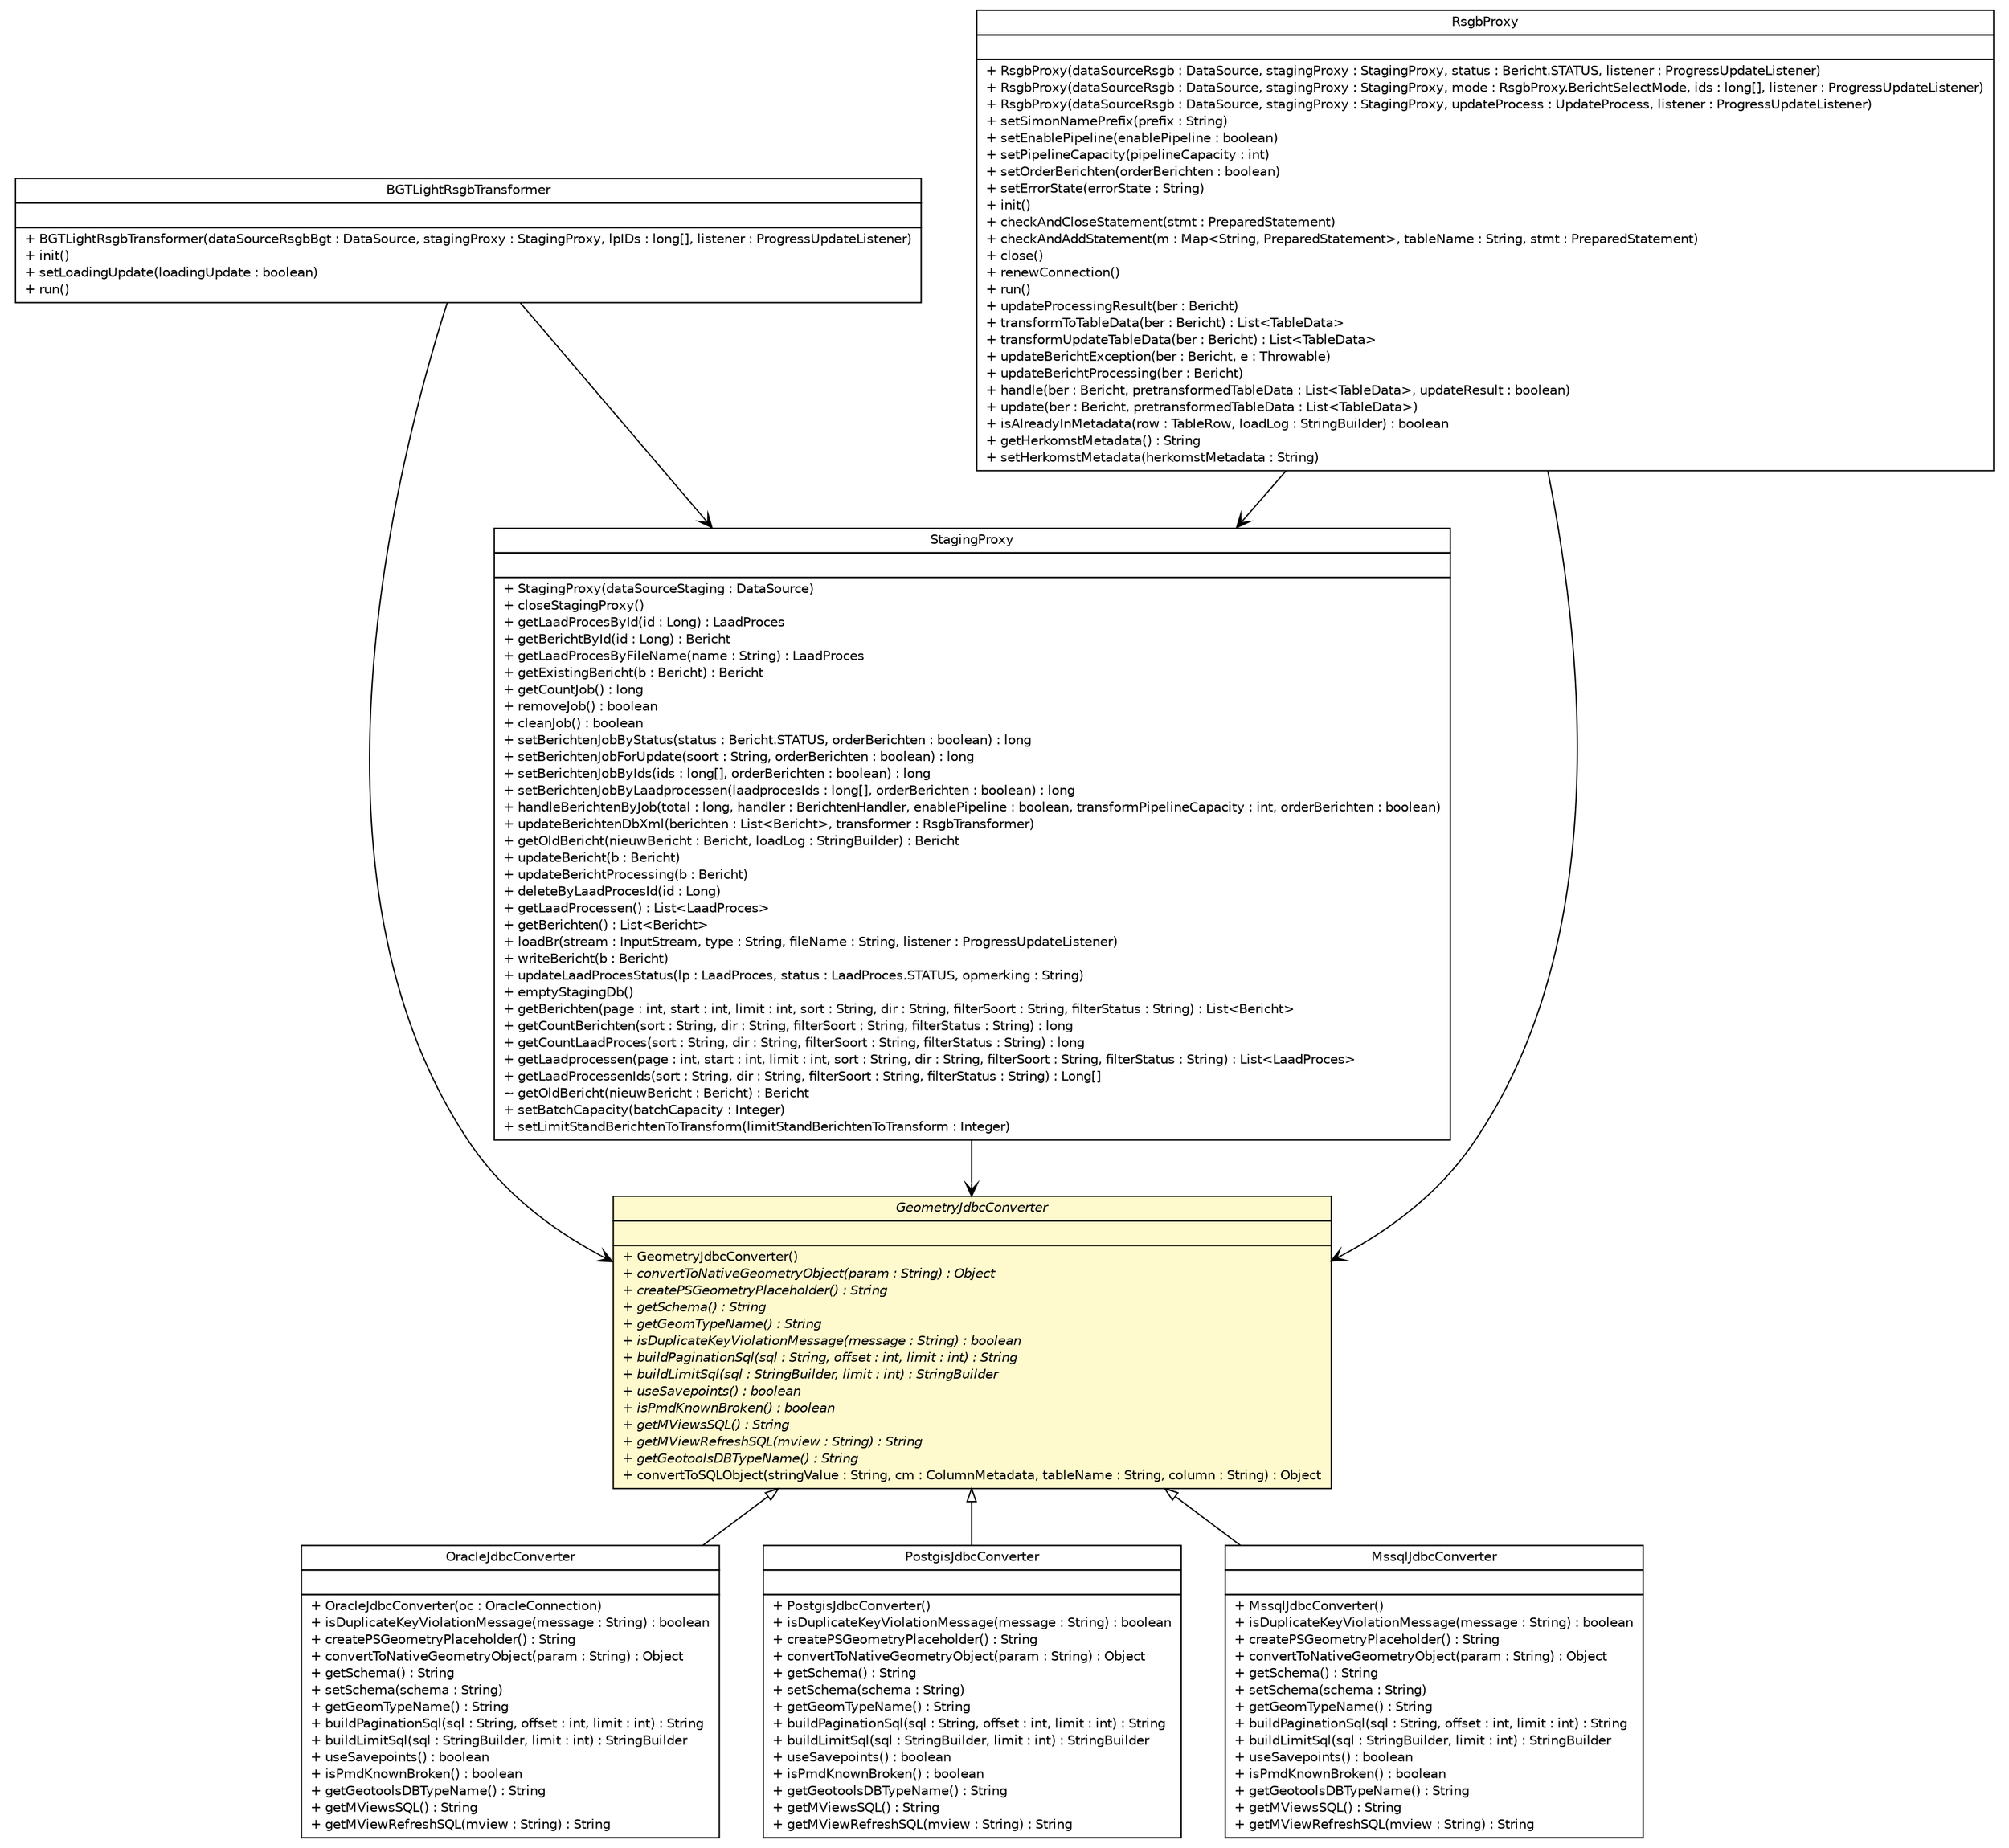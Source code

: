 #!/usr/local/bin/dot
#
# Class diagram 
# Generated by UMLGraph version R5_6-24-gf6e263 (http://www.umlgraph.org/)
#

digraph G {
	edge [fontname="Helvetica",fontsize=10,labelfontname="Helvetica",labelfontsize=10];
	node [fontname="Helvetica",fontsize=10,shape=plaintext];
	nodesep=0.25;
	ranksep=0.5;
	// nl.b3p.brmo.loader.util.BGTLightRsgbTransformer
	c1586 [label=<<table title="nl.b3p.brmo.loader.util.BGTLightRsgbTransformer" border="0" cellborder="1" cellspacing="0" cellpadding="2" port="p" href="../util/BGTLightRsgbTransformer.html">
		<tr><td><table border="0" cellspacing="0" cellpadding="1">
<tr><td align="center" balign="center"> BGTLightRsgbTransformer </td></tr>
		</table></td></tr>
		<tr><td><table border="0" cellspacing="0" cellpadding="1">
<tr><td align="left" balign="left">  </td></tr>
		</table></td></tr>
		<tr><td><table border="0" cellspacing="0" cellpadding="1">
<tr><td align="left" balign="left"> + BGTLightRsgbTransformer(dataSourceRsgbBgt : DataSource, stagingProxy : StagingProxy, lpIDs : long[], listener : ProgressUpdateListener) </td></tr>
<tr><td align="left" balign="left"> + init() </td></tr>
<tr><td align="left" balign="left"> + setLoadingUpdate(loadingUpdate : boolean) </td></tr>
<tr><td align="left" balign="left"> + run() </td></tr>
		</table></td></tr>
		</table>>, URL="../util/BGTLightRsgbTransformer.html", fontname="Helvetica", fontcolor="black", fontsize=10.0];
	// nl.b3p.brmo.loader.RsgbProxy
	c1590 [label=<<table title="nl.b3p.brmo.loader.RsgbProxy" border="0" cellborder="1" cellspacing="0" cellpadding="2" port="p" href="../RsgbProxy.html">
		<tr><td><table border="0" cellspacing="0" cellpadding="1">
<tr><td align="center" balign="center"> RsgbProxy </td></tr>
		</table></td></tr>
		<tr><td><table border="0" cellspacing="0" cellpadding="1">
<tr><td align="left" balign="left">  </td></tr>
		</table></td></tr>
		<tr><td><table border="0" cellspacing="0" cellpadding="1">
<tr><td align="left" balign="left"> + RsgbProxy(dataSourceRsgb : DataSource, stagingProxy : StagingProxy, status : Bericht.STATUS, listener : ProgressUpdateListener) </td></tr>
<tr><td align="left" balign="left"> + RsgbProxy(dataSourceRsgb : DataSource, stagingProxy : StagingProxy, mode : RsgbProxy.BerichtSelectMode, ids : long[], listener : ProgressUpdateListener) </td></tr>
<tr><td align="left" balign="left"> + RsgbProxy(dataSourceRsgb : DataSource, stagingProxy : StagingProxy, updateProcess : UpdateProcess, listener : ProgressUpdateListener) </td></tr>
<tr><td align="left" balign="left"> + setSimonNamePrefix(prefix : String) </td></tr>
<tr><td align="left" balign="left"> + setEnablePipeline(enablePipeline : boolean) </td></tr>
<tr><td align="left" balign="left"> + setPipelineCapacity(pipelineCapacity : int) </td></tr>
<tr><td align="left" balign="left"> + setOrderBerichten(orderBerichten : boolean) </td></tr>
<tr><td align="left" balign="left"> + setErrorState(errorState : String) </td></tr>
<tr><td align="left" balign="left"> + init() </td></tr>
<tr><td align="left" balign="left"> + checkAndCloseStatement(stmt : PreparedStatement) </td></tr>
<tr><td align="left" balign="left"> + checkAndAddStatement(m : Map&lt;String, PreparedStatement&gt;, tableName : String, stmt : PreparedStatement) </td></tr>
<tr><td align="left" balign="left"> + close() </td></tr>
<tr><td align="left" balign="left"> + renewConnection() </td></tr>
<tr><td align="left" balign="left"> + run() </td></tr>
<tr><td align="left" balign="left"> + updateProcessingResult(ber : Bericht) </td></tr>
<tr><td align="left" balign="left"> + transformToTableData(ber : Bericht) : List&lt;TableData&gt; </td></tr>
<tr><td align="left" balign="left"> + transformUpdateTableData(ber : Bericht) : List&lt;TableData&gt; </td></tr>
<tr><td align="left" balign="left"> + updateBerichtException(ber : Bericht, e : Throwable) </td></tr>
<tr><td align="left" balign="left"> + updateBerichtProcessing(ber : Bericht) </td></tr>
<tr><td align="left" balign="left"> + handle(ber : Bericht, pretransformedTableData : List&lt;TableData&gt;, updateResult : boolean) </td></tr>
<tr><td align="left" balign="left"> + update(ber : Bericht, pretransformedTableData : List&lt;TableData&gt;) </td></tr>
<tr><td align="left" balign="left"> + isAlreadyInMetadata(row : TableRow, loadLog : StringBuilder) : boolean </td></tr>
<tr><td align="left" balign="left"> + getHerkomstMetadata() : String </td></tr>
<tr><td align="left" balign="left"> + setHerkomstMetadata(herkomstMetadata : String) </td></tr>
		</table></td></tr>
		</table>>, URL="../RsgbProxy.html", fontname="Helvetica", fontcolor="black", fontsize=10.0];
	// nl.b3p.brmo.loader.StagingProxy
	c1593 [label=<<table title="nl.b3p.brmo.loader.StagingProxy" border="0" cellborder="1" cellspacing="0" cellpadding="2" port="p" href="../StagingProxy.html">
		<tr><td><table border="0" cellspacing="0" cellpadding="1">
<tr><td align="center" balign="center"> StagingProxy </td></tr>
		</table></td></tr>
		<tr><td><table border="0" cellspacing="0" cellpadding="1">
<tr><td align="left" balign="left">  </td></tr>
		</table></td></tr>
		<tr><td><table border="0" cellspacing="0" cellpadding="1">
<tr><td align="left" balign="left"> + StagingProxy(dataSourceStaging : DataSource) </td></tr>
<tr><td align="left" balign="left"> + closeStagingProxy() </td></tr>
<tr><td align="left" balign="left"> + getLaadProcesById(id : Long) : LaadProces </td></tr>
<tr><td align="left" balign="left"> + getBerichtById(id : Long) : Bericht </td></tr>
<tr><td align="left" balign="left"> + getLaadProcesByFileName(name : String) : LaadProces </td></tr>
<tr><td align="left" balign="left"> + getExistingBericht(b : Bericht) : Bericht </td></tr>
<tr><td align="left" balign="left"> + getCountJob() : long </td></tr>
<tr><td align="left" balign="left"> + removeJob() : boolean </td></tr>
<tr><td align="left" balign="left"> + cleanJob() : boolean </td></tr>
<tr><td align="left" balign="left"> + setBerichtenJobByStatus(status : Bericht.STATUS, orderBerichten : boolean) : long </td></tr>
<tr><td align="left" balign="left"> + setBerichtenJobForUpdate(soort : String, orderBerichten : boolean) : long </td></tr>
<tr><td align="left" balign="left"> + setBerichtenJobByIds(ids : long[], orderBerichten : boolean) : long </td></tr>
<tr><td align="left" balign="left"> + setBerichtenJobByLaadprocessen(laadprocesIds : long[], orderBerichten : boolean) : long </td></tr>
<tr><td align="left" balign="left"> + handleBerichtenByJob(total : long, handler : BerichtenHandler, enablePipeline : boolean, transformPipelineCapacity : int, orderBerichten : boolean) </td></tr>
<tr><td align="left" balign="left"> + updateBerichtenDbXml(berichten : List&lt;Bericht&gt;, transformer : RsgbTransformer) </td></tr>
<tr><td align="left" balign="left"> + getOldBericht(nieuwBericht : Bericht, loadLog : StringBuilder) : Bericht </td></tr>
<tr><td align="left" balign="left"> + updateBericht(b : Bericht) </td></tr>
<tr><td align="left" balign="left"> + updateBerichtProcessing(b : Bericht) </td></tr>
<tr><td align="left" balign="left"> + deleteByLaadProcesId(id : Long) </td></tr>
<tr><td align="left" balign="left"> + getLaadProcessen() : List&lt;LaadProces&gt; </td></tr>
<tr><td align="left" balign="left"> + getBerichten() : List&lt;Bericht&gt; </td></tr>
<tr><td align="left" balign="left"> + loadBr(stream : InputStream, type : String, fileName : String, listener : ProgressUpdateListener) </td></tr>
<tr><td align="left" balign="left"> + writeBericht(b : Bericht) </td></tr>
<tr><td align="left" balign="left"> + updateLaadProcesStatus(lp : LaadProces, status : LaadProces.STATUS, opmerking : String) </td></tr>
<tr><td align="left" balign="left"> + emptyStagingDb() </td></tr>
<tr><td align="left" balign="left"> + getBerichten(page : int, start : int, limit : int, sort : String, dir : String, filterSoort : String, filterStatus : String) : List&lt;Bericht&gt; </td></tr>
<tr><td align="left" balign="left"> + getCountBerichten(sort : String, dir : String, filterSoort : String, filterStatus : String) : long </td></tr>
<tr><td align="left" balign="left"> + getCountLaadProces(sort : String, dir : String, filterSoort : String, filterStatus : String) : long </td></tr>
<tr><td align="left" balign="left"> + getLaadprocessen(page : int, start : int, limit : int, sort : String, dir : String, filterSoort : String, filterStatus : String) : List&lt;LaadProces&gt; </td></tr>
<tr><td align="left" balign="left"> + getLaadProcessenIds(sort : String, dir : String, filterSoort : String, filterStatus : String) : Long[] </td></tr>
<tr><td align="left" balign="left"> ~ getOldBericht(nieuwBericht : Bericht) : Bericht </td></tr>
<tr><td align="left" balign="left"> + setBatchCapacity(batchCapacity : Integer) </td></tr>
<tr><td align="left" balign="left"> + setLimitStandBerichtenToTransform(limitStandBerichtenToTransform : Integer) </td></tr>
		</table></td></tr>
		</table>>, URL="../StagingProxy.html", fontname="Helvetica", fontcolor="black", fontsize=10.0];
	// nl.b3p.brmo.loader.jdbc.OracleJdbcConverter
	c1611 [label=<<table title="nl.b3p.brmo.loader.jdbc.OracleJdbcConverter" border="0" cellborder="1" cellspacing="0" cellpadding="2" port="p" href="./OracleJdbcConverter.html">
		<tr><td><table border="0" cellspacing="0" cellpadding="1">
<tr><td align="center" balign="center"> OracleJdbcConverter </td></tr>
		</table></td></tr>
		<tr><td><table border="0" cellspacing="0" cellpadding="1">
<tr><td align="left" balign="left">  </td></tr>
		</table></td></tr>
		<tr><td><table border="0" cellspacing="0" cellpadding="1">
<tr><td align="left" balign="left"> + OracleJdbcConverter(oc : OracleConnection) </td></tr>
<tr><td align="left" balign="left"> + isDuplicateKeyViolationMessage(message : String) : boolean </td></tr>
<tr><td align="left" balign="left"> + createPSGeometryPlaceholder() : String </td></tr>
<tr><td align="left" balign="left"> + convertToNativeGeometryObject(param : String) : Object </td></tr>
<tr><td align="left" balign="left"> + getSchema() : String </td></tr>
<tr><td align="left" balign="left"> + setSchema(schema : String) </td></tr>
<tr><td align="left" balign="left"> + getGeomTypeName() : String </td></tr>
<tr><td align="left" balign="left"> + buildPaginationSql(sql : String, offset : int, limit : int) : String </td></tr>
<tr><td align="left" balign="left"> + buildLimitSql(sql : StringBuilder, limit : int) : StringBuilder </td></tr>
<tr><td align="left" balign="left"> + useSavepoints() : boolean </td></tr>
<tr><td align="left" balign="left"> + isPmdKnownBroken() : boolean </td></tr>
<tr><td align="left" balign="left"> + getGeotoolsDBTypeName() : String </td></tr>
<tr><td align="left" balign="left"> + getMViewsSQL() : String </td></tr>
<tr><td align="left" balign="left"> + getMViewRefreshSQL(mview : String) : String </td></tr>
		</table></td></tr>
		</table>>, URL="./OracleJdbcConverter.html", fontname="Helvetica", fontcolor="black", fontsize=10.0];
	// nl.b3p.brmo.loader.jdbc.GeometryJdbcConverter
	c1612 [label=<<table title="nl.b3p.brmo.loader.jdbc.GeometryJdbcConverter" border="0" cellborder="1" cellspacing="0" cellpadding="2" port="p" bgcolor="lemonChiffon" href="./GeometryJdbcConverter.html">
		<tr><td><table border="0" cellspacing="0" cellpadding="1">
<tr><td align="center" balign="center"><font face="Helvetica-Oblique"> GeometryJdbcConverter </font></td></tr>
		</table></td></tr>
		<tr><td><table border="0" cellspacing="0" cellpadding="1">
<tr><td align="left" balign="left">  </td></tr>
		</table></td></tr>
		<tr><td><table border="0" cellspacing="0" cellpadding="1">
<tr><td align="left" balign="left"> + GeometryJdbcConverter() </td></tr>
<tr><td align="left" balign="left"><font face="Helvetica-Oblique" point-size="10.0"> + convertToNativeGeometryObject(param : String) : Object </font></td></tr>
<tr><td align="left" balign="left"><font face="Helvetica-Oblique" point-size="10.0"> + createPSGeometryPlaceholder() : String </font></td></tr>
<tr><td align="left" balign="left"><font face="Helvetica-Oblique" point-size="10.0"> + getSchema() : String </font></td></tr>
<tr><td align="left" balign="left"><font face="Helvetica-Oblique" point-size="10.0"> + getGeomTypeName() : String </font></td></tr>
<tr><td align="left" balign="left"><font face="Helvetica-Oblique" point-size="10.0"> + isDuplicateKeyViolationMessage(message : String) : boolean </font></td></tr>
<tr><td align="left" balign="left"><font face="Helvetica-Oblique" point-size="10.0"> + buildPaginationSql(sql : String, offset : int, limit : int) : String </font></td></tr>
<tr><td align="left" balign="left"><font face="Helvetica-Oblique" point-size="10.0"> + buildLimitSql(sql : StringBuilder, limit : int) : StringBuilder </font></td></tr>
<tr><td align="left" balign="left"><font face="Helvetica-Oblique" point-size="10.0"> + useSavepoints() : boolean </font></td></tr>
<tr><td align="left" balign="left"><font face="Helvetica-Oblique" point-size="10.0"> + isPmdKnownBroken() : boolean </font></td></tr>
<tr><td align="left" balign="left"><font face="Helvetica-Oblique" point-size="10.0"> + getMViewsSQL() : String </font></td></tr>
<tr><td align="left" balign="left"><font face="Helvetica-Oblique" point-size="10.0"> + getMViewRefreshSQL(mview : String) : String </font></td></tr>
<tr><td align="left" balign="left"><font face="Helvetica-Oblique" point-size="10.0"> + getGeotoolsDBTypeName() : String </font></td></tr>
<tr><td align="left" balign="left"> + convertToSQLObject(stringValue : String, cm : ColumnMetadata, tableName : String, column : String) : Object </td></tr>
		</table></td></tr>
		</table>>, URL="./GeometryJdbcConverter.html", fontname="Helvetica", fontcolor="black", fontsize=10.0];
	// nl.b3p.brmo.loader.jdbc.PostgisJdbcConverter
	c1613 [label=<<table title="nl.b3p.brmo.loader.jdbc.PostgisJdbcConverter" border="0" cellborder="1" cellspacing="0" cellpadding="2" port="p" href="./PostgisJdbcConverter.html">
		<tr><td><table border="0" cellspacing="0" cellpadding="1">
<tr><td align="center" balign="center"> PostgisJdbcConverter </td></tr>
		</table></td></tr>
		<tr><td><table border="0" cellspacing="0" cellpadding="1">
<tr><td align="left" balign="left">  </td></tr>
		</table></td></tr>
		<tr><td><table border="0" cellspacing="0" cellpadding="1">
<tr><td align="left" balign="left"> + PostgisJdbcConverter() </td></tr>
<tr><td align="left" balign="left"> + isDuplicateKeyViolationMessage(message : String) : boolean </td></tr>
<tr><td align="left" balign="left"> + createPSGeometryPlaceholder() : String </td></tr>
<tr><td align="left" balign="left"> + convertToNativeGeometryObject(param : String) : Object </td></tr>
<tr><td align="left" balign="left"> + getSchema() : String </td></tr>
<tr><td align="left" balign="left"> + setSchema(schema : String) </td></tr>
<tr><td align="left" balign="left"> + getGeomTypeName() : String </td></tr>
<tr><td align="left" balign="left"> + buildPaginationSql(sql : String, offset : int, limit : int) : String </td></tr>
<tr><td align="left" balign="left"> + buildLimitSql(sql : StringBuilder, limit : int) : StringBuilder </td></tr>
<tr><td align="left" balign="left"> + useSavepoints() : boolean </td></tr>
<tr><td align="left" balign="left"> + isPmdKnownBroken() : boolean </td></tr>
<tr><td align="left" balign="left"> + getGeotoolsDBTypeName() : String </td></tr>
<tr><td align="left" balign="left"> + getMViewsSQL() : String </td></tr>
<tr><td align="left" balign="left"> + getMViewRefreshSQL(mview : String) : String </td></tr>
		</table></td></tr>
		</table>>, URL="./PostgisJdbcConverter.html", fontname="Helvetica", fontcolor="black", fontsize=10.0];
	// nl.b3p.brmo.loader.jdbc.MssqlJdbcConverter
	c1617 [label=<<table title="nl.b3p.brmo.loader.jdbc.MssqlJdbcConverter" border="0" cellborder="1" cellspacing="0" cellpadding="2" port="p" href="./MssqlJdbcConverter.html">
		<tr><td><table border="0" cellspacing="0" cellpadding="1">
<tr><td align="center" balign="center"> MssqlJdbcConverter </td></tr>
		</table></td></tr>
		<tr><td><table border="0" cellspacing="0" cellpadding="1">
<tr><td align="left" balign="left">  </td></tr>
		</table></td></tr>
		<tr><td><table border="0" cellspacing="0" cellpadding="1">
<tr><td align="left" balign="left"> + MssqlJdbcConverter() </td></tr>
<tr><td align="left" balign="left"> + isDuplicateKeyViolationMessage(message : String) : boolean </td></tr>
<tr><td align="left" balign="left"> + createPSGeometryPlaceholder() : String </td></tr>
<tr><td align="left" balign="left"> + convertToNativeGeometryObject(param : String) : Object </td></tr>
<tr><td align="left" balign="left"> + getSchema() : String </td></tr>
<tr><td align="left" balign="left"> + setSchema(schema : String) </td></tr>
<tr><td align="left" balign="left"> + getGeomTypeName() : String </td></tr>
<tr><td align="left" balign="left"> + buildPaginationSql(sql : String, offset : int, limit : int) : String </td></tr>
<tr><td align="left" balign="left"> + buildLimitSql(sql : StringBuilder, limit : int) : StringBuilder </td></tr>
<tr><td align="left" balign="left"> + useSavepoints() : boolean </td></tr>
<tr><td align="left" balign="left"> + isPmdKnownBroken() : boolean </td></tr>
<tr><td align="left" balign="left"> + getGeotoolsDBTypeName() : String </td></tr>
<tr><td align="left" balign="left"> + getMViewsSQL() : String </td></tr>
<tr><td align="left" balign="left"> + getMViewRefreshSQL(mview : String) : String </td></tr>
		</table></td></tr>
		</table>>, URL="./MssqlJdbcConverter.html", fontname="Helvetica", fontcolor="black", fontsize=10.0];
	//nl.b3p.brmo.loader.jdbc.OracleJdbcConverter extends nl.b3p.brmo.loader.jdbc.GeometryJdbcConverter
	c1612:p -> c1611:p [dir=back,arrowtail=empty];
	//nl.b3p.brmo.loader.jdbc.PostgisJdbcConverter extends nl.b3p.brmo.loader.jdbc.GeometryJdbcConverter
	c1612:p -> c1613:p [dir=back,arrowtail=empty];
	//nl.b3p.brmo.loader.jdbc.MssqlJdbcConverter extends nl.b3p.brmo.loader.jdbc.GeometryJdbcConverter
	c1612:p -> c1617:p [dir=back,arrowtail=empty];
	// nl.b3p.brmo.loader.util.BGTLightRsgbTransformer NAVASSOC nl.b3p.brmo.loader.StagingProxy
	c1586:p -> c1593:p [taillabel="", label="", headlabel="", fontname="Helvetica", fontcolor="black", fontsize=10.0, color="black", arrowhead=open];
	// nl.b3p.brmo.loader.util.BGTLightRsgbTransformer NAVASSOC nl.b3p.brmo.loader.jdbc.GeometryJdbcConverter
	c1586:p -> c1612:p [taillabel="", label="", headlabel="", fontname="Helvetica", fontcolor="black", fontsize=10.0, color="black", arrowhead=open];
	// nl.b3p.brmo.loader.RsgbProxy NAVASSOC nl.b3p.brmo.loader.jdbc.GeometryJdbcConverter
	c1590:p -> c1612:p [taillabel="", label="", headlabel="", fontname="Helvetica", fontcolor="black", fontsize=10.0, color="black", arrowhead=open];
	// nl.b3p.brmo.loader.RsgbProxy NAVASSOC nl.b3p.brmo.loader.StagingProxy
	c1590:p -> c1593:p [taillabel="", label="", headlabel="", fontname="Helvetica", fontcolor="black", fontsize=10.0, color="black", arrowhead=open];
	// nl.b3p.brmo.loader.StagingProxy NAVASSOC nl.b3p.brmo.loader.jdbc.GeometryJdbcConverter
	c1593:p -> c1612:p [taillabel="", label="", headlabel="", fontname="Helvetica", fontcolor="black", fontsize=10.0, color="black", arrowhead=open];
}

